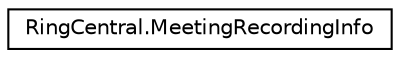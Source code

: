 digraph "Graphical Class Hierarchy"
{
 // LATEX_PDF_SIZE
  edge [fontname="Helvetica",fontsize="10",labelfontname="Helvetica",labelfontsize="10"];
  node [fontname="Helvetica",fontsize="10",shape=record];
  rankdir="LR";
  Node0 [label="RingCentral.MeetingRecordingInfo",height=0.2,width=0.4,color="black", fillcolor="white", style="filled",URL="$classRingCentral_1_1MeetingRecordingInfo.html",tooltip=" "];
}
